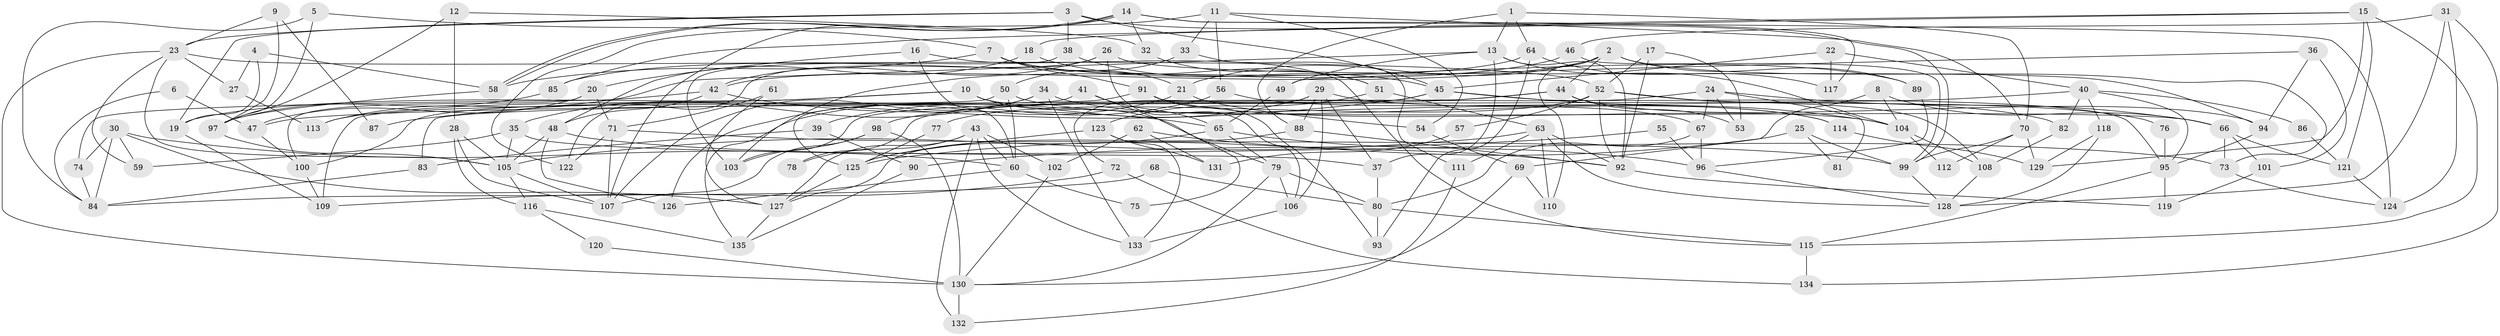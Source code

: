 // Generated by graph-tools (version 1.1) at 2025/50/03/09/25 03:50:08]
// undirected, 135 vertices, 270 edges
graph export_dot {
graph [start="1"]
  node [color=gray90,style=filled];
  1;
  2;
  3;
  4;
  5;
  6;
  7;
  8;
  9;
  10;
  11;
  12;
  13;
  14;
  15;
  16;
  17;
  18;
  19;
  20;
  21;
  22;
  23;
  24;
  25;
  26;
  27;
  28;
  29;
  30;
  31;
  32;
  33;
  34;
  35;
  36;
  37;
  38;
  39;
  40;
  41;
  42;
  43;
  44;
  45;
  46;
  47;
  48;
  49;
  50;
  51;
  52;
  53;
  54;
  55;
  56;
  57;
  58;
  59;
  60;
  61;
  62;
  63;
  64;
  65;
  66;
  67;
  68;
  69;
  70;
  71;
  72;
  73;
  74;
  75;
  76;
  77;
  78;
  79;
  80;
  81;
  82;
  83;
  84;
  85;
  86;
  87;
  88;
  89;
  90;
  91;
  92;
  93;
  94;
  95;
  96;
  97;
  98;
  99;
  100;
  101;
  102;
  103;
  104;
  105;
  106;
  107;
  108;
  109;
  110;
  111;
  112;
  113;
  114;
  115;
  116;
  117;
  118;
  119;
  120;
  121;
  122;
  123;
  124;
  125;
  126;
  127;
  128;
  129;
  130;
  131;
  132;
  133;
  134;
  135;
  1 -- 13;
  1 -- 88;
  1 -- 64;
  1 -- 70;
  2 -- 21;
  2 -- 42;
  2 -- 44;
  2 -- 73;
  2 -- 89;
  2 -- 110;
  3 -- 23;
  3 -- 99;
  3 -- 19;
  3 -- 38;
  3 -- 45;
  4 -- 27;
  4 -- 58;
  4 -- 19;
  5 -- 7;
  5 -- 84;
  5 -- 97;
  6 -- 84;
  6 -- 47;
  7 -- 91;
  7 -- 58;
  7 -- 21;
  7 -- 89;
  8 -- 69;
  8 -- 104;
  8 -- 66;
  9 -- 97;
  9 -- 23;
  9 -- 87;
  10 -- 19;
  10 -- 66;
  10 -- 79;
  10 -- 113;
  11 -- 122;
  11 -- 70;
  11 -- 33;
  11 -- 54;
  11 -- 56;
  12 -- 28;
  12 -- 97;
  12 -- 32;
  13 -- 104;
  13 -- 92;
  13 -- 37;
  13 -- 49;
  13 -- 113;
  14 -- 58;
  14 -- 58;
  14 -- 117;
  14 -- 32;
  14 -- 107;
  14 -- 124;
  15 -- 85;
  15 -- 18;
  15 -- 115;
  15 -- 121;
  15 -- 129;
  16 -- 60;
  16 -- 115;
  16 -- 20;
  17 -- 92;
  17 -- 53;
  17 -- 52;
  18 -- 48;
  18 -- 51;
  19 -- 109;
  20 -- 100;
  20 -- 47;
  20 -- 71;
  21 -- 54;
  21 -- 126;
  22 -- 45;
  22 -- 40;
  22 -- 117;
  23 -- 52;
  23 -- 130;
  23 -- 27;
  23 -- 59;
  23 -- 105;
  24 -- 66;
  24 -- 67;
  24 -- 53;
  24 -- 78;
  24 -- 81;
  25 -- 99;
  25 -- 125;
  25 -- 81;
  26 -- 106;
  26 -- 42;
  26 -- 94;
  26 -- 122;
  27 -- 113;
  28 -- 107;
  28 -- 105;
  28 -- 116;
  29 -- 37;
  29 -- 88;
  29 -- 39;
  29 -- 72;
  29 -- 82;
  29 -- 106;
  30 -- 127;
  30 -- 59;
  30 -- 60;
  30 -- 74;
  30 -- 84;
  31 -- 124;
  31 -- 134;
  31 -- 46;
  31 -- 128;
  32 -- 51;
  33 -- 111;
  33 -- 50;
  34 -- 133;
  34 -- 35;
  34 -- 107;
  34 -- 114;
  35 -- 105;
  35 -- 37;
  35 -- 59;
  36 -- 49;
  36 -- 94;
  36 -- 101;
  37 -- 80;
  38 -- 45;
  38 -- 103;
  39 -- 83;
  39 -- 90;
  40 -- 47;
  40 -- 118;
  40 -- 82;
  40 -- 86;
  40 -- 95;
  41 -- 65;
  41 -- 125;
  41 -- 75;
  42 -- 48;
  42 -- 65;
  42 -- 74;
  43 -- 127;
  43 -- 60;
  43 -- 78;
  43 -- 102;
  43 -- 132;
  43 -- 133;
  44 -- 94;
  44 -- 53;
  44 -- 83;
  44 -- 98;
  45 -- 103;
  45 -- 87;
  45 -- 95;
  45 -- 104;
  46 -- 99;
  46 -- 85;
  47 -- 100;
  48 -- 105;
  48 -- 73;
  48 -- 126;
  49 -- 65;
  50 -- 60;
  50 -- 67;
  50 -- 109;
  51 -- 63;
  51 -- 123;
  52 -- 108;
  52 -- 57;
  52 -- 76;
  52 -- 77;
  52 -- 92;
  54 -- 69;
  55 -- 90;
  55 -- 96;
  56 -- 114;
  56 -- 135;
  57 -- 131;
  58 -- 97;
  60 -- 126;
  60 -- 75;
  61 -- 127;
  61 -- 71;
  62 -- 92;
  62 -- 102;
  62 -- 131;
  63 -- 105;
  63 -- 92;
  63 -- 110;
  63 -- 111;
  63 -- 128;
  64 -- 103;
  64 -- 93;
  64 -- 117;
  65 -- 96;
  65 -- 79;
  65 -- 125;
  66 -- 73;
  66 -- 101;
  66 -- 121;
  67 -- 96;
  67 -- 80;
  68 -- 80;
  68 -- 84;
  69 -- 130;
  69 -- 110;
  70 -- 99;
  70 -- 112;
  70 -- 129;
  71 -- 107;
  71 -- 99;
  71 -- 122;
  72 -- 109;
  72 -- 134;
  73 -- 124;
  74 -- 84;
  76 -- 95;
  77 -- 125;
  79 -- 80;
  79 -- 106;
  79 -- 130;
  80 -- 115;
  80 -- 93;
  82 -- 108;
  83 -- 84;
  85 -- 97;
  86 -- 121;
  88 -- 92;
  88 -- 127;
  89 -- 96;
  90 -- 135;
  91 -- 104;
  91 -- 93;
  91 -- 100;
  92 -- 119;
  94 -- 95;
  95 -- 115;
  95 -- 119;
  96 -- 128;
  97 -- 105;
  98 -- 107;
  98 -- 103;
  98 -- 130;
  99 -- 128;
  100 -- 109;
  101 -- 119;
  102 -- 130;
  104 -- 108;
  104 -- 112;
  105 -- 107;
  105 -- 116;
  106 -- 133;
  108 -- 128;
  111 -- 132;
  114 -- 129;
  115 -- 134;
  116 -- 120;
  116 -- 135;
  118 -- 128;
  118 -- 129;
  120 -- 130;
  121 -- 124;
  123 -- 133;
  123 -- 125;
  123 -- 131;
  125 -- 127;
  127 -- 135;
  130 -- 132;
}
